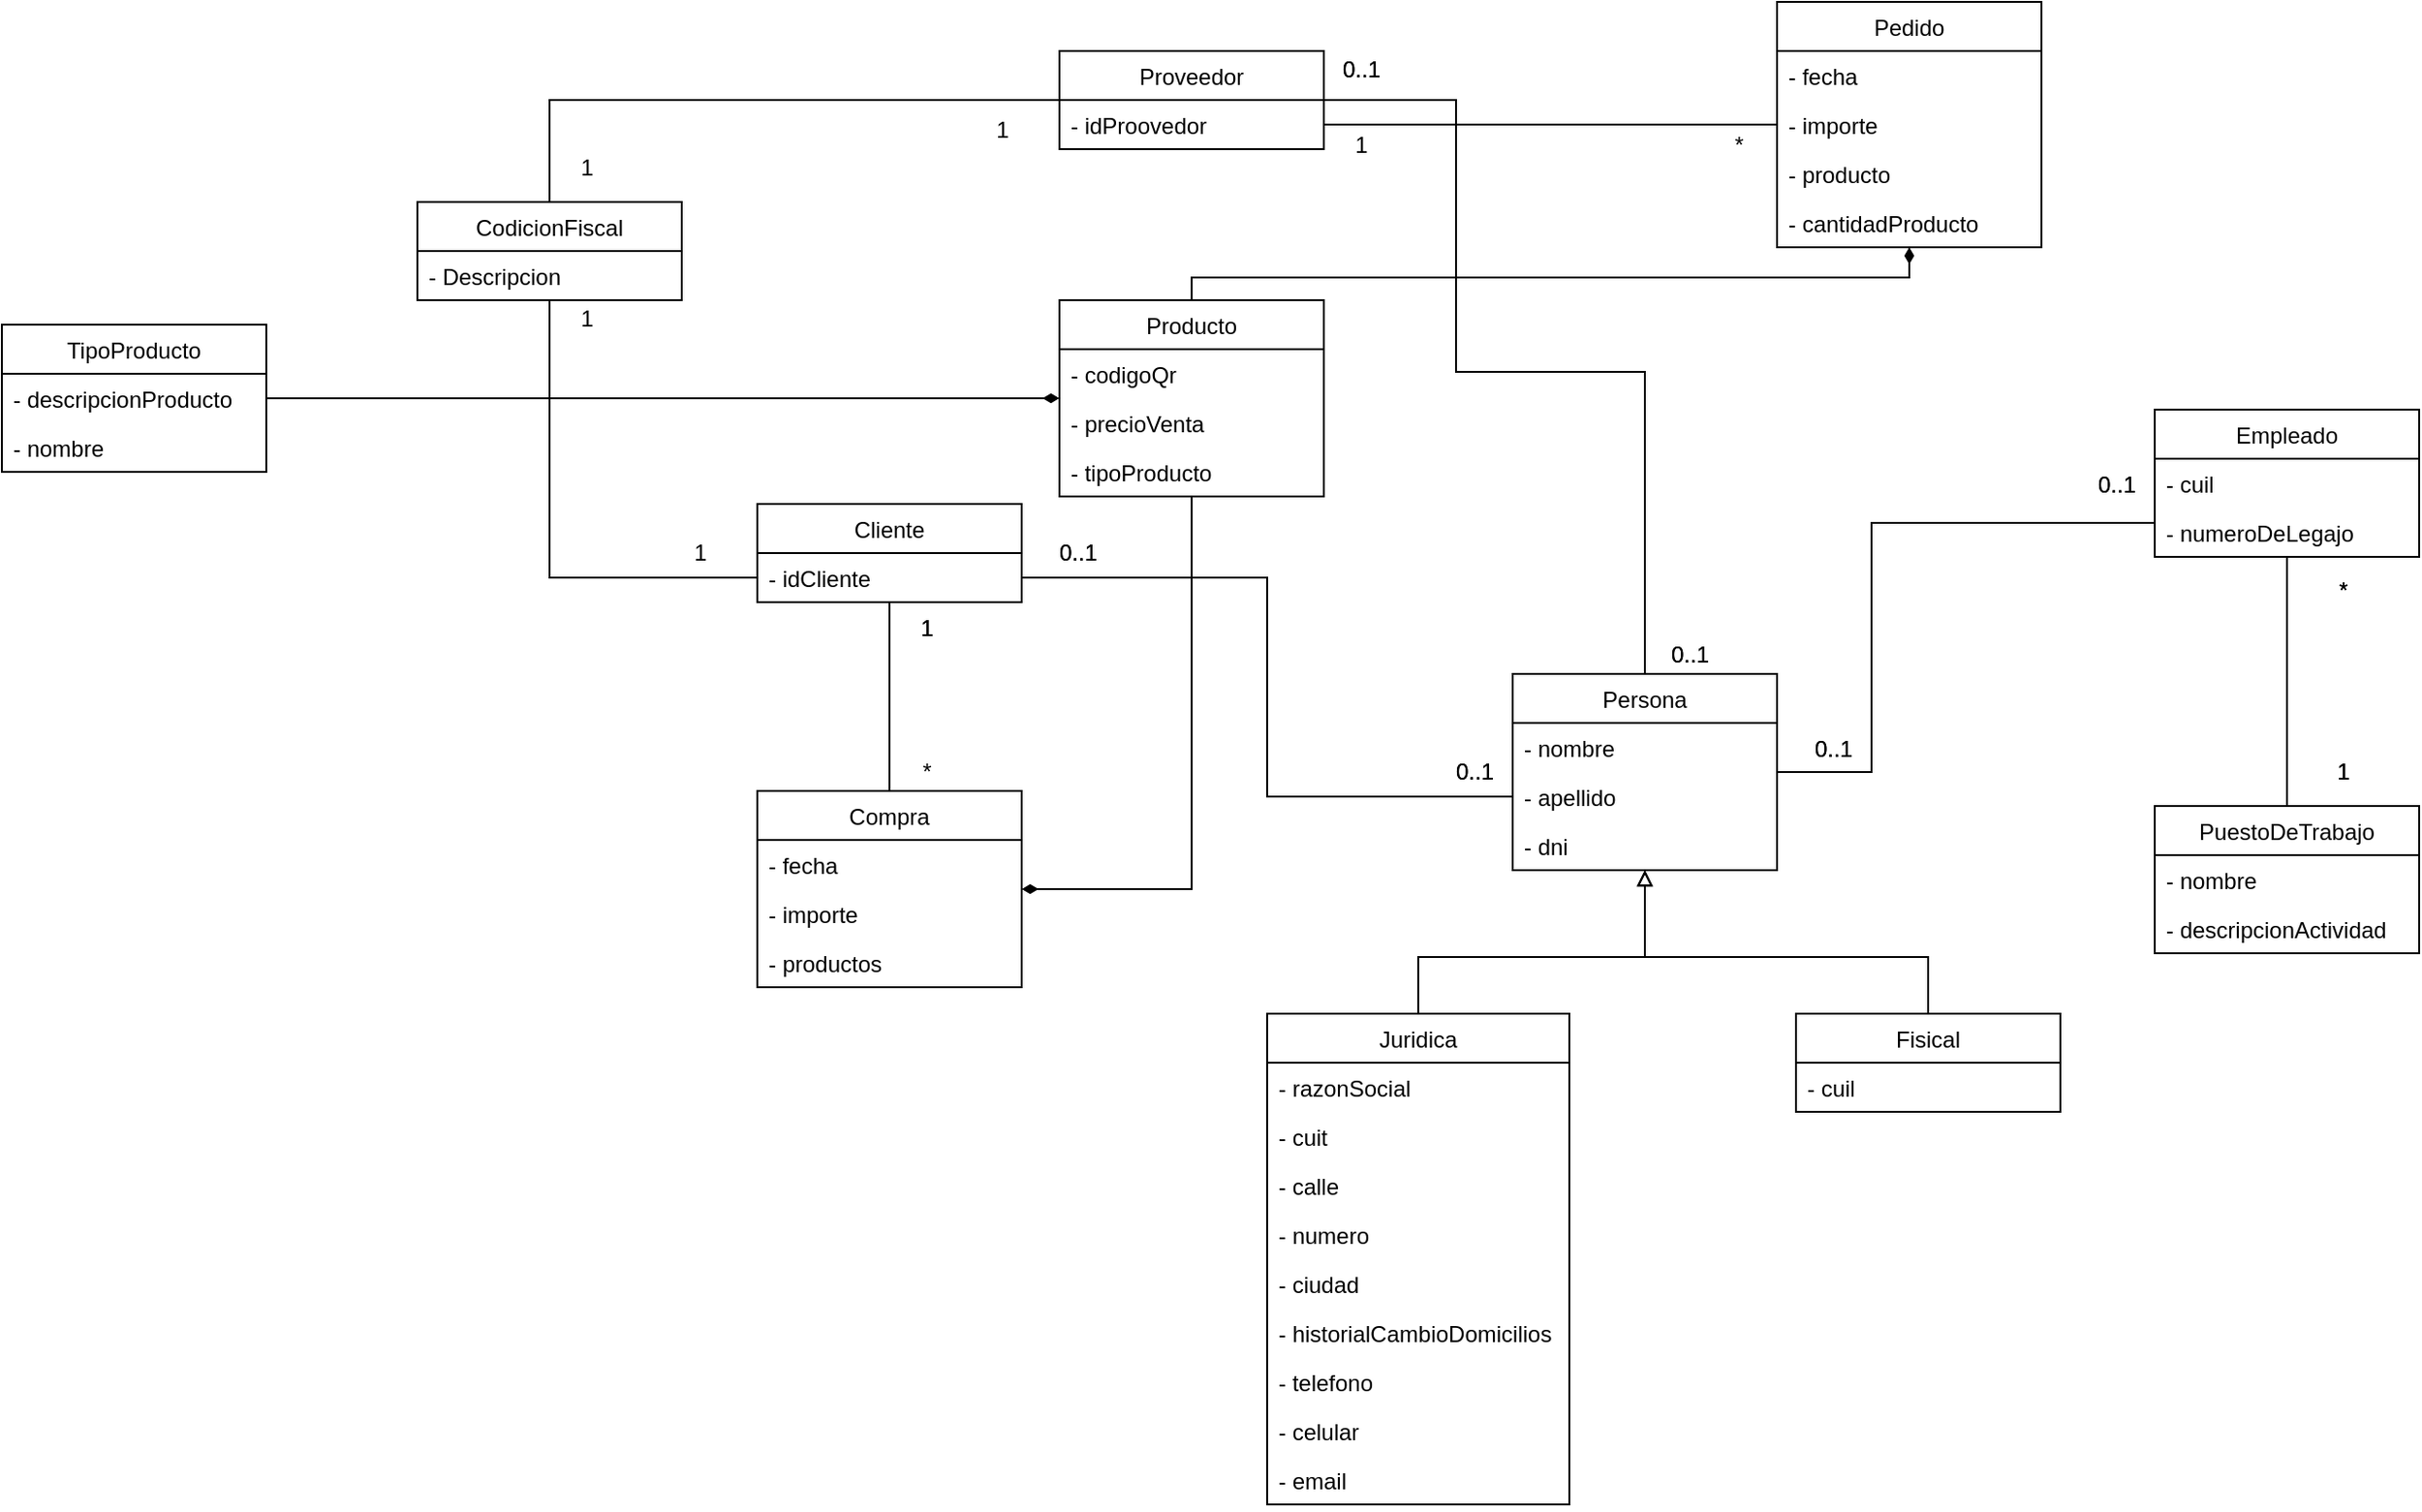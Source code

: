 <mxfile version="14.5.1" type="device"><diagram id="IwL12QVS08jd59SMkWvu" name="Página-1"><mxGraphModel dx="2105" dy="948" grid="1" gridSize="10" guides="1" tooltips="1" connect="1" arrows="1" fold="1" page="1" pageScale="1" pageWidth="827" pageHeight="1169" math="0" shadow="0"><root><mxCell id="0"/><mxCell id="1" parent="0"/><mxCell id="W6hLgV-L-6JoF9zG-lpk-43" style="edgeStyle=orthogonalEdgeStyle;rounded=0;orthogonalLoop=1;jettySize=auto;html=1;endArrow=none;endFill=0;" parent="1" source="W6hLgV-L-6JoF9zG-lpk-1" target="W6hLgV-L-6JoF9zG-lpk-9" edge="1"><mxGeometry relative="1" as="geometry"><Array as="points"><mxPoint x="490" y="412"/><mxPoint x="490" y="280"/></Array></mxGeometry></mxCell><mxCell id="W6hLgV-L-6JoF9zG-lpk-1" value="Persona" style="swimlane;fontStyle=0;childLayout=stackLayout;horizontal=1;startSize=26;fillColor=none;horizontalStack=0;resizeParent=1;resizeParentMax=0;resizeLast=0;collapsible=1;marginBottom=0;" parent="1" vertex="1"><mxGeometry x="300" y="360" width="140" height="104" as="geometry"/></mxCell><mxCell id="W6hLgV-L-6JoF9zG-lpk-23" value="- nombre" style="text;strokeColor=none;fillColor=none;align=left;verticalAlign=top;spacingLeft=4;spacingRight=4;overflow=hidden;rotatable=0;points=[[0,0.5],[1,0.5]];portConstraint=eastwest;" parent="W6hLgV-L-6JoF9zG-lpk-1" vertex="1"><mxGeometry y="26" width="140" height="26" as="geometry"/></mxCell><mxCell id="W6hLgV-L-6JoF9zG-lpk-2" value="- apellido" style="text;strokeColor=none;fillColor=none;align=left;verticalAlign=top;spacingLeft=4;spacingRight=4;overflow=hidden;rotatable=0;points=[[0,0.5],[1,0.5]];portConstraint=eastwest;" parent="W6hLgV-L-6JoF9zG-lpk-1" vertex="1"><mxGeometry y="52" width="140" height="26" as="geometry"/></mxCell><mxCell id="W6hLgV-L-6JoF9zG-lpk-24" value="- dni" style="text;strokeColor=none;fillColor=none;align=left;verticalAlign=top;spacingLeft=4;spacingRight=4;overflow=hidden;rotatable=0;points=[[0,0.5],[1,0.5]];portConstraint=eastwest;" parent="W6hLgV-L-6JoF9zG-lpk-1" vertex="1"><mxGeometry y="78" width="140" height="26" as="geometry"/></mxCell><mxCell id="W6hLgV-L-6JoF9zG-lpk-41" style="edgeStyle=orthogonalEdgeStyle;rounded=0;orthogonalLoop=1;jettySize=auto;html=1;endArrow=block;endFill=0;" parent="1" source="W6hLgV-L-6JoF9zG-lpk-5" target="W6hLgV-L-6JoF9zG-lpk-1" edge="1"><mxGeometry relative="1" as="geometry"><Array as="points"><mxPoint x="250" y="510"/><mxPoint x="370" y="510"/></Array></mxGeometry></mxCell><mxCell id="W6hLgV-L-6JoF9zG-lpk-5" value="Juridica" style="swimlane;fontStyle=0;childLayout=stackLayout;horizontal=1;startSize=26;fillColor=none;horizontalStack=0;resizeParent=1;resizeParentMax=0;resizeLast=0;collapsible=1;marginBottom=0;" parent="1" vertex="1"><mxGeometry x="170" y="540" width="160" height="260" as="geometry"/></mxCell><mxCell id="W6hLgV-L-6JoF9zG-lpk-25" value="- razonSocial" style="text;strokeColor=none;fillColor=none;align=left;verticalAlign=top;spacingLeft=4;spacingRight=4;overflow=hidden;rotatable=0;points=[[0,0.5],[1,0.5]];portConstraint=eastwest;" parent="W6hLgV-L-6JoF9zG-lpk-5" vertex="1"><mxGeometry y="26" width="160" height="26" as="geometry"/></mxCell><mxCell id="W6hLgV-L-6JoF9zG-lpk-27" value="- cuit" style="text;strokeColor=none;fillColor=none;align=left;verticalAlign=top;spacingLeft=4;spacingRight=4;overflow=hidden;rotatable=0;points=[[0,0.5],[1,0.5]];portConstraint=eastwest;" parent="W6hLgV-L-6JoF9zG-lpk-5" vertex="1"><mxGeometry y="52" width="160" height="26" as="geometry"/></mxCell><mxCell id="W6hLgV-L-6JoF9zG-lpk-26" value="- calle" style="text;strokeColor=none;fillColor=none;align=left;verticalAlign=top;spacingLeft=4;spacingRight=4;overflow=hidden;rotatable=0;points=[[0,0.5],[1,0.5]];portConstraint=eastwest;" parent="W6hLgV-L-6JoF9zG-lpk-5" vertex="1"><mxGeometry y="78" width="160" height="26" as="geometry"/></mxCell><mxCell id="W6hLgV-L-6JoF9zG-lpk-6" value="- numero" style="text;strokeColor=none;fillColor=none;align=left;verticalAlign=top;spacingLeft=4;spacingRight=4;overflow=hidden;rotatable=0;points=[[0,0.5],[1,0.5]];portConstraint=eastwest;" parent="W6hLgV-L-6JoF9zG-lpk-5" vertex="1"><mxGeometry y="104" width="160" height="26" as="geometry"/></mxCell><mxCell id="W6hLgV-L-6JoF9zG-lpk-28" value="- ciudad" style="text;strokeColor=none;fillColor=none;align=left;verticalAlign=top;spacingLeft=4;spacingRight=4;overflow=hidden;rotatable=0;points=[[0,0.5],[1,0.5]];portConstraint=eastwest;" parent="W6hLgV-L-6JoF9zG-lpk-5" vertex="1"><mxGeometry y="130" width="160" height="26" as="geometry"/></mxCell><mxCell id="W6hLgV-L-6JoF9zG-lpk-29" value="- historialCambioDomicilios" style="text;strokeColor=none;fillColor=none;align=left;verticalAlign=top;spacingLeft=4;spacingRight=4;overflow=hidden;rotatable=0;points=[[0,0.5],[1,0.5]];portConstraint=eastwest;" parent="W6hLgV-L-6JoF9zG-lpk-5" vertex="1"><mxGeometry y="156" width="160" height="26" as="geometry"/></mxCell><mxCell id="W6hLgV-L-6JoF9zG-lpk-31" value="- telefono" style="text;strokeColor=none;fillColor=none;align=left;verticalAlign=top;spacingLeft=4;spacingRight=4;overflow=hidden;rotatable=0;points=[[0,0.5],[1,0.5]];portConstraint=eastwest;" parent="W6hLgV-L-6JoF9zG-lpk-5" vertex="1"><mxGeometry y="182" width="160" height="26" as="geometry"/></mxCell><mxCell id="W6hLgV-L-6JoF9zG-lpk-32" value="- celular" style="text;strokeColor=none;fillColor=none;align=left;verticalAlign=top;spacingLeft=4;spacingRight=4;overflow=hidden;rotatable=0;points=[[0,0.5],[1,0.5]];portConstraint=eastwest;" parent="W6hLgV-L-6JoF9zG-lpk-5" vertex="1"><mxGeometry y="208" width="160" height="26" as="geometry"/></mxCell><mxCell id="W6hLgV-L-6JoF9zG-lpk-30" value="- email" style="text;strokeColor=none;fillColor=none;align=left;verticalAlign=top;spacingLeft=4;spacingRight=4;overflow=hidden;rotatable=0;points=[[0,0.5],[1,0.5]];portConstraint=eastwest;" parent="W6hLgV-L-6JoF9zG-lpk-5" vertex="1"><mxGeometry y="234" width="160" height="26" as="geometry"/></mxCell><mxCell id="W6hLgV-L-6JoF9zG-lpk-42" style="edgeStyle=orthogonalEdgeStyle;rounded=0;orthogonalLoop=1;jettySize=auto;html=1;endArrow=block;endFill=0;" parent="1" source="W6hLgV-L-6JoF9zG-lpk-7" target="W6hLgV-L-6JoF9zG-lpk-1" edge="1"><mxGeometry relative="1" as="geometry"><Array as="points"><mxPoint x="520" y="510"/><mxPoint x="370" y="510"/></Array></mxGeometry></mxCell><mxCell id="W6hLgV-L-6JoF9zG-lpk-7" value="Fisical" style="swimlane;fontStyle=0;childLayout=stackLayout;horizontal=1;startSize=26;fillColor=none;horizontalStack=0;resizeParent=1;resizeParentMax=0;resizeLast=0;collapsible=1;marginBottom=0;" parent="1" vertex="1"><mxGeometry x="450" y="540" width="140" height="52" as="geometry"/></mxCell><mxCell id="W6hLgV-L-6JoF9zG-lpk-8" value="- cuil" style="text;strokeColor=none;fillColor=none;align=left;verticalAlign=top;spacingLeft=4;spacingRight=4;overflow=hidden;rotatable=0;points=[[0,0.5],[1,0.5]];portConstraint=eastwest;" parent="W6hLgV-L-6JoF9zG-lpk-7" vertex="1"><mxGeometry y="26" width="140" height="26" as="geometry"/></mxCell><mxCell id="W6hLgV-L-6JoF9zG-lpk-9" value="Empleado" style="swimlane;fontStyle=0;childLayout=stackLayout;horizontal=1;startSize=26;fillColor=none;horizontalStack=0;resizeParent=1;resizeParentMax=0;resizeLast=0;collapsible=1;marginBottom=0;" parent="1" vertex="1"><mxGeometry x="640" y="220" width="140" height="78" as="geometry"/></mxCell><mxCell id="W6hLgV-L-6JoF9zG-lpk-33" value="- cuil" style="text;strokeColor=none;fillColor=none;align=left;verticalAlign=top;spacingLeft=4;spacingRight=4;overflow=hidden;rotatable=0;points=[[0,0.5],[1,0.5]];portConstraint=eastwest;" parent="W6hLgV-L-6JoF9zG-lpk-9" vertex="1"><mxGeometry y="26" width="140" height="26" as="geometry"/></mxCell><mxCell id="W6hLgV-L-6JoF9zG-lpk-10" value="- numeroDeLegajo" style="text;strokeColor=none;fillColor=none;align=left;verticalAlign=top;spacingLeft=4;spacingRight=4;overflow=hidden;rotatable=0;points=[[0,0.5],[1,0.5]];portConstraint=eastwest;" parent="W6hLgV-L-6JoF9zG-lpk-9" vertex="1"><mxGeometry y="52" width="140" height="26" as="geometry"/></mxCell><mxCell id="W6hLgV-L-6JoF9zG-lpk-54" style="edgeStyle=orthogonalEdgeStyle;rounded=0;orthogonalLoop=1;jettySize=auto;html=1;endArrow=none;endFill=0;" parent="1" source="W6hLgV-L-6JoF9zG-lpk-11" target="W6hLgV-L-6JoF9zG-lpk-17" edge="1"><mxGeometry relative="1" as="geometry"/></mxCell><mxCell id="W6hLgV-L-6JoF9zG-lpk-11" value="Cliente" style="swimlane;fontStyle=0;childLayout=stackLayout;horizontal=1;startSize=26;fillColor=none;horizontalStack=0;resizeParent=1;resizeParentMax=0;resizeLast=0;collapsible=1;marginBottom=0;" parent="1" vertex="1"><mxGeometry x="-100" y="270" width="140" height="52" as="geometry"/></mxCell><mxCell id="W6hLgV-L-6JoF9zG-lpk-12" value="- idCliente" style="text;strokeColor=none;fillColor=none;align=left;verticalAlign=top;spacingLeft=4;spacingRight=4;overflow=hidden;rotatable=0;points=[[0,0.5],[1,0.5]];portConstraint=eastwest;" parent="W6hLgV-L-6JoF9zG-lpk-11" vertex="1"><mxGeometry y="26" width="140" height="26" as="geometry"/></mxCell><mxCell id="W6hLgV-L-6JoF9zG-lpk-44" style="edgeStyle=orthogonalEdgeStyle;rounded=0;orthogonalLoop=1;jettySize=auto;html=1;endArrow=none;endFill=0;" parent="1" source="W6hLgV-L-6JoF9zG-lpk-13" target="W6hLgV-L-6JoF9zG-lpk-1" edge="1"><mxGeometry relative="1" as="geometry"><Array as="points"><mxPoint x="270" y="56"/><mxPoint x="270" y="200"/><mxPoint x="370" y="200"/></Array></mxGeometry></mxCell><mxCell id="W6hLgV-L-6JoF9zG-lpk-13" value="Proveedor" style="swimlane;fontStyle=0;childLayout=stackLayout;horizontal=1;startSize=26;fillColor=none;horizontalStack=0;resizeParent=1;resizeParentMax=0;resizeLast=0;collapsible=1;marginBottom=0;" parent="1" vertex="1"><mxGeometry x="60" y="30" width="140" height="52" as="geometry"/></mxCell><mxCell id="W6hLgV-L-6JoF9zG-lpk-14" value="- idProovedor" style="text;strokeColor=none;fillColor=none;align=left;verticalAlign=top;spacingLeft=4;spacingRight=4;overflow=hidden;rotatable=0;points=[[0,0.5],[1,0.5]];portConstraint=eastwest;" parent="W6hLgV-L-6JoF9zG-lpk-13" vertex="1"><mxGeometry y="26" width="140" height="26" as="geometry"/></mxCell><mxCell id="W6hLgV-L-6JoF9zG-lpk-17" value="Compra" style="swimlane;fontStyle=0;childLayout=stackLayout;horizontal=1;startSize=26;fillColor=none;horizontalStack=0;resizeParent=1;resizeParentMax=0;resizeLast=0;collapsible=1;marginBottom=0;" parent="1" vertex="1"><mxGeometry x="-100" y="422" width="140" height="104" as="geometry"/></mxCell><mxCell id="W6hLgV-L-6JoF9zG-lpk-36" value="- fecha" style="text;strokeColor=none;fillColor=none;align=left;verticalAlign=top;spacingLeft=4;spacingRight=4;overflow=hidden;rotatable=0;points=[[0,0.5],[1,0.5]];portConstraint=eastwest;" parent="W6hLgV-L-6JoF9zG-lpk-17" vertex="1"><mxGeometry y="26" width="140" height="26" as="geometry"/></mxCell><mxCell id="W6hLgV-L-6JoF9zG-lpk-18" value="- importe" style="text;strokeColor=none;fillColor=none;align=left;verticalAlign=top;spacingLeft=4;spacingRight=4;overflow=hidden;rotatable=0;points=[[0,0.5],[1,0.5]];portConstraint=eastwest;" parent="W6hLgV-L-6JoF9zG-lpk-17" vertex="1"><mxGeometry y="52" width="140" height="26" as="geometry"/></mxCell><mxCell id="W6hLgV-L-6JoF9zG-lpk-37" value="- productos" style="text;strokeColor=none;fillColor=none;align=left;verticalAlign=top;spacingLeft=4;spacingRight=4;overflow=hidden;rotatable=0;points=[[0,0.5],[1,0.5]];portConstraint=eastwest;" parent="W6hLgV-L-6JoF9zG-lpk-17" vertex="1"><mxGeometry y="78" width="140" height="26" as="geometry"/></mxCell><mxCell id="W6hLgV-L-6JoF9zG-lpk-55" style="edgeStyle=orthogonalEdgeStyle;rounded=0;orthogonalLoop=1;jettySize=auto;html=1;endArrow=none;endFill=0;" parent="1" source="W6hLgV-L-6JoF9zG-lpk-19" target="W6hLgV-L-6JoF9zG-lpk-9" edge="1"><mxGeometry relative="1" as="geometry"/></mxCell><mxCell id="W6hLgV-L-6JoF9zG-lpk-19" value="PuestoDeTrabajo" style="swimlane;fontStyle=0;childLayout=stackLayout;horizontal=1;startSize=26;fillColor=none;horizontalStack=0;resizeParent=1;resizeParentMax=0;resizeLast=0;collapsible=1;marginBottom=0;" parent="1" vertex="1"><mxGeometry x="640" y="430" width="140" height="78" as="geometry"/></mxCell><mxCell id="W6hLgV-L-6JoF9zG-lpk-20" value="- nombre" style="text;strokeColor=none;fillColor=none;align=left;verticalAlign=top;spacingLeft=4;spacingRight=4;overflow=hidden;rotatable=0;points=[[0,0.5],[1,0.5]];portConstraint=eastwest;" parent="W6hLgV-L-6JoF9zG-lpk-19" vertex="1"><mxGeometry y="26" width="140" height="26" as="geometry"/></mxCell><mxCell id="W6hLgV-L-6JoF9zG-lpk-40" value="- descripcionActividad" style="text;strokeColor=none;fillColor=none;align=left;verticalAlign=top;spacingLeft=4;spacingRight=4;overflow=hidden;rotatable=0;points=[[0,0.5],[1,0.5]];portConstraint=eastwest;" parent="W6hLgV-L-6JoF9zG-lpk-19" vertex="1"><mxGeometry y="52" width="140" height="26" as="geometry"/></mxCell><mxCell id="W6hLgV-L-6JoF9zG-lpk-73" style="edgeStyle=orthogonalEdgeStyle;rounded=0;orthogonalLoop=1;jettySize=auto;html=1;endArrow=diamondThin;endFill=1;" parent="1" source="W6hLgV-L-6JoF9zG-lpk-21" target="W6hLgV-L-6JoF9zG-lpk-17" edge="1"><mxGeometry relative="1" as="geometry"><Array as="points"><mxPoint x="130" y="474"/></Array></mxGeometry></mxCell><mxCell id="u7sXsDQFsxbjEtzwR_AZ-1" style="edgeStyle=orthogonalEdgeStyle;rounded=0;orthogonalLoop=1;jettySize=auto;html=1;endArrow=diamondThin;endFill=1;" edge="1" parent="1" source="W6hLgV-L-6JoF9zG-lpk-21" target="xwClRAqiOv0_xJsYIqqF-4"><mxGeometry relative="1" as="geometry"><Array as="points"><mxPoint x="130" y="150"/><mxPoint x="510" y="150"/></Array></mxGeometry></mxCell><mxCell id="W6hLgV-L-6JoF9zG-lpk-21" value="Producto" style="swimlane;fontStyle=0;childLayout=stackLayout;horizontal=1;startSize=26;fillColor=none;horizontalStack=0;resizeParent=1;resizeParentMax=0;resizeLast=0;collapsible=1;marginBottom=0;" parent="1" vertex="1"><mxGeometry x="60" y="162" width="140" height="104" as="geometry"/></mxCell><mxCell id="W6hLgV-L-6JoF9zG-lpk-68" value="- codigoQr" style="text;strokeColor=none;fillColor=none;align=left;verticalAlign=top;spacingLeft=4;spacingRight=4;overflow=hidden;rotatable=0;points=[[0,0.5],[1,0.5]];portConstraint=eastwest;" parent="W6hLgV-L-6JoF9zG-lpk-21" vertex="1"><mxGeometry y="26" width="140" height="26" as="geometry"/></mxCell><mxCell id="W6hLgV-L-6JoF9zG-lpk-67" value="- precioVenta" style="text;strokeColor=none;fillColor=none;align=left;verticalAlign=top;spacingLeft=4;spacingRight=4;overflow=hidden;rotatable=0;points=[[0,0.5],[1,0.5]];portConstraint=eastwest;" parent="W6hLgV-L-6JoF9zG-lpk-21" vertex="1"><mxGeometry y="52" width="140" height="26" as="geometry"/></mxCell><mxCell id="W6hLgV-L-6JoF9zG-lpk-22" value="- tipoProducto" style="text;strokeColor=none;fillColor=none;align=left;verticalAlign=top;spacingLeft=4;spacingRight=4;overflow=hidden;rotatable=0;points=[[0,0.5],[1,0.5]];portConstraint=eastwest;" parent="W6hLgV-L-6JoF9zG-lpk-21" vertex="1"><mxGeometry y="78" width="140" height="26" as="geometry"/></mxCell><mxCell id="W6hLgV-L-6JoF9zG-lpk-75" style="edgeStyle=orthogonalEdgeStyle;rounded=0;orthogonalLoop=1;jettySize=auto;html=1;endArrow=none;endFill=0;" parent="1" source="W6hLgV-L-6JoF9zG-lpk-34" target="W6hLgV-L-6JoF9zG-lpk-13" edge="1"><mxGeometry relative="1" as="geometry"><Array as="points"><mxPoint x="-210" y="56"/></Array></mxGeometry></mxCell><mxCell id="W6hLgV-L-6JoF9zG-lpk-34" value="CodicionFiscal" style="swimlane;fontStyle=0;childLayout=stackLayout;horizontal=1;startSize=26;fillColor=none;horizontalStack=0;resizeParent=1;resizeParentMax=0;resizeLast=0;collapsible=1;marginBottom=0;" parent="1" vertex="1"><mxGeometry x="-280" y="110" width="140" height="52" as="geometry"/></mxCell><mxCell id="W6hLgV-L-6JoF9zG-lpk-35" value="- Descripcion" style="text;strokeColor=none;fillColor=none;align=left;verticalAlign=top;spacingLeft=4;spacingRight=4;overflow=hidden;rotatable=0;points=[[0,0.5],[1,0.5]];portConstraint=eastwest;" parent="W6hLgV-L-6JoF9zG-lpk-34" vertex="1"><mxGeometry y="26" width="140" height="26" as="geometry"/></mxCell><mxCell id="W6hLgV-L-6JoF9zG-lpk-45" style="edgeStyle=orthogonalEdgeStyle;rounded=0;orthogonalLoop=1;jettySize=auto;html=1;entryX=0;entryY=0.5;entryDx=0;entryDy=0;endArrow=none;endFill=0;" parent="1" source="W6hLgV-L-6JoF9zG-lpk-12" target="W6hLgV-L-6JoF9zG-lpk-2" edge="1"><mxGeometry relative="1" as="geometry"/></mxCell><mxCell id="u7sXsDQFsxbjEtzwR_AZ-3" style="edgeStyle=orthogonalEdgeStyle;rounded=0;orthogonalLoop=1;jettySize=auto;html=1;endArrow=diamondThin;endFill=1;" edge="1" parent="1" source="W6hLgV-L-6JoF9zG-lpk-48" target="W6hLgV-L-6JoF9zG-lpk-21"><mxGeometry relative="1" as="geometry"/></mxCell><mxCell id="W6hLgV-L-6JoF9zG-lpk-48" value="TipoProducto" style="swimlane;fontStyle=0;childLayout=stackLayout;horizontal=1;startSize=26;fillColor=none;horizontalStack=0;resizeParent=1;resizeParentMax=0;resizeLast=0;collapsible=1;marginBottom=0;" parent="1" vertex="1"><mxGeometry x="-500" y="175" width="140" height="78" as="geometry"/></mxCell><mxCell id="W6hLgV-L-6JoF9zG-lpk-47" value="- descripcionProducto" style="text;strokeColor=none;fillColor=none;align=left;verticalAlign=top;spacingLeft=4;spacingRight=4;overflow=hidden;rotatable=0;points=[[0,0.5],[1,0.5]];portConstraint=eastwest;" parent="W6hLgV-L-6JoF9zG-lpk-48" vertex="1"><mxGeometry y="26" width="140" height="26" as="geometry"/></mxCell><mxCell id="W6hLgV-L-6JoF9zG-lpk-49" value="- nombre" style="text;strokeColor=none;fillColor=none;align=left;verticalAlign=top;spacingLeft=4;spacingRight=4;overflow=hidden;rotatable=0;points=[[0,0.5],[1,0.5]];portConstraint=eastwest;" parent="W6hLgV-L-6JoF9zG-lpk-48" vertex="1"><mxGeometry y="52" width="140" height="26" as="geometry"/></mxCell><mxCell id="W6hLgV-L-6JoF9zG-lpk-52" style="edgeStyle=orthogonalEdgeStyle;rounded=0;orthogonalLoop=1;jettySize=auto;html=1;endArrow=none;endFill=0;" parent="1" source="W6hLgV-L-6JoF9zG-lpk-14" target="xwClRAqiOv0_xJsYIqqF-4" edge="1"><mxGeometry relative="1" as="geometry"><mxPoint x="440" y="69" as="targetPoint"/></mxGeometry></mxCell><mxCell id="W6hLgV-L-6JoF9zG-lpk-56" value="0..1" style="text;html=1;strokeColor=none;fillColor=none;align=center;verticalAlign=middle;whiteSpace=wrap;rounded=0;" parent="1" vertex="1"><mxGeometry x="260" y="402" width="40" height="20" as="geometry"/></mxCell><mxCell id="W6hLgV-L-6JoF9zG-lpk-57" value="0..1" style="text;html=1;strokeColor=none;fillColor=none;align=center;verticalAlign=middle;whiteSpace=wrap;rounded=0;" parent="1" vertex="1"><mxGeometry x="50" y="286" width="40" height="20" as="geometry"/></mxCell><mxCell id="W6hLgV-L-6JoF9zG-lpk-58" value="0..1" style="text;html=1;strokeColor=none;fillColor=none;align=center;verticalAlign=middle;whiteSpace=wrap;rounded=0;" parent="1" vertex="1"><mxGeometry x="450" y="390" width="40" height="20" as="geometry"/></mxCell><mxCell id="W6hLgV-L-6JoF9zG-lpk-59" value="0..1" style="text;html=1;strokeColor=none;fillColor=none;align=center;verticalAlign=middle;whiteSpace=wrap;rounded=0;" parent="1" vertex="1"><mxGeometry x="374" y="340" width="40" height="20" as="geometry"/></mxCell><mxCell id="W6hLgV-L-6JoF9zG-lpk-60" value="0..1" style="text;html=1;strokeColor=none;fillColor=none;align=center;verticalAlign=middle;whiteSpace=wrap;rounded=0;" parent="1" vertex="1"><mxGeometry x="200" y="30" width="40" height="20" as="geometry"/></mxCell><mxCell id="W6hLgV-L-6JoF9zG-lpk-61" value="0..1" style="text;html=1;strokeColor=none;fillColor=none;align=center;verticalAlign=middle;whiteSpace=wrap;rounded=0;" parent="1" vertex="1"><mxGeometry x="600" y="250" width="40" height="20" as="geometry"/></mxCell><mxCell id="W6hLgV-L-6JoF9zG-lpk-62" value="*" style="text;html=1;strokeColor=none;fillColor=none;align=center;verticalAlign=middle;whiteSpace=wrap;rounded=0;" parent="1" vertex="1"><mxGeometry x="720" y="306" width="40" height="20" as="geometry"/></mxCell><mxCell id="W6hLgV-L-6JoF9zG-lpk-64" value="1" style="text;html=1;strokeColor=none;fillColor=none;align=center;verticalAlign=middle;whiteSpace=wrap;rounded=0;" parent="1" vertex="1"><mxGeometry x="720" y="402" width="40" height="20" as="geometry"/></mxCell><mxCell id="W6hLgV-L-6JoF9zG-lpk-65" value="1" style="text;html=1;strokeColor=none;fillColor=none;align=center;verticalAlign=middle;whiteSpace=wrap;rounded=0;" parent="1" vertex="1"><mxGeometry x="-30" y="326" width="40" height="20" as="geometry"/></mxCell><mxCell id="W6hLgV-L-6JoF9zG-lpk-66" value="*" style="text;html=1;strokeColor=none;fillColor=none;align=center;verticalAlign=middle;whiteSpace=wrap;rounded=0;" parent="1" vertex="1"><mxGeometry x="-30" y="402" width="40" height="20" as="geometry"/></mxCell><mxCell id="W6hLgV-L-6JoF9zG-lpk-76" style="edgeStyle=orthogonalEdgeStyle;rounded=0;orthogonalLoop=1;jettySize=auto;html=1;endArrow=none;endFill=0;" parent="1" source="W6hLgV-L-6JoF9zG-lpk-12" target="W6hLgV-L-6JoF9zG-lpk-34" edge="1"><mxGeometry relative="1" as="geometry"/></mxCell><mxCell id="Tb-e6MTbZgWlw3kXRK_5-1" value="1" style="text;html=1;strokeColor=none;fillColor=none;align=center;verticalAlign=middle;whiteSpace=wrap;rounded=0;" parent="1" vertex="1"><mxGeometry x="-150" y="286" width="40" height="20" as="geometry"/></mxCell><mxCell id="Tb-e6MTbZgWlw3kXRK_5-2" value="1" style="text;html=1;strokeColor=none;fillColor=none;align=center;verticalAlign=middle;whiteSpace=wrap;rounded=0;" parent="1" vertex="1"><mxGeometry x="-210" y="162" width="40" height="20" as="geometry"/></mxCell><mxCell id="Tb-e6MTbZgWlw3kXRK_5-3" value="1" style="text;html=1;strokeColor=none;fillColor=none;align=center;verticalAlign=middle;whiteSpace=wrap;rounded=0;" parent="1" vertex="1"><mxGeometry x="-210" y="82" width="40" height="20" as="geometry"/></mxCell><mxCell id="Tb-e6MTbZgWlw3kXRK_5-4" value="1" style="text;html=1;strokeColor=none;fillColor=none;align=center;verticalAlign=middle;whiteSpace=wrap;rounded=0;" parent="1" vertex="1"><mxGeometry x="10" y="62" width="40" height="20" as="geometry"/></mxCell><mxCell id="Tb-e6MTbZgWlw3kXRK_5-61" value="0..1" style="text;html=1;strokeColor=none;fillColor=none;align=center;verticalAlign=middle;whiteSpace=wrap;rounded=0;" parent="1" vertex="1"><mxGeometry x="260" y="402" width="40" height="20" as="geometry"/></mxCell><mxCell id="Tb-e6MTbZgWlw3kXRK_5-62" value="0..1" style="text;html=1;strokeColor=none;fillColor=none;align=center;verticalAlign=middle;whiteSpace=wrap;rounded=0;" parent="1" vertex="1"><mxGeometry x="50" y="286" width="40" height="20" as="geometry"/></mxCell><mxCell id="Tb-e6MTbZgWlw3kXRK_5-63" value="0..1" style="text;html=1;strokeColor=none;fillColor=none;align=center;verticalAlign=middle;whiteSpace=wrap;rounded=0;" parent="1" vertex="1"><mxGeometry x="450" y="390" width="40" height="20" as="geometry"/></mxCell><mxCell id="Tb-e6MTbZgWlw3kXRK_5-64" value="0..1" style="text;html=1;strokeColor=none;fillColor=none;align=center;verticalAlign=middle;whiteSpace=wrap;rounded=0;" parent="1" vertex="1"><mxGeometry x="374" y="340" width="40" height="20" as="geometry"/></mxCell><mxCell id="Tb-e6MTbZgWlw3kXRK_5-65" value="0..1" style="text;html=1;strokeColor=none;fillColor=none;align=center;verticalAlign=middle;whiteSpace=wrap;rounded=0;" parent="1" vertex="1"><mxGeometry x="200" y="30" width="40" height="20" as="geometry"/></mxCell><mxCell id="Tb-e6MTbZgWlw3kXRK_5-66" value="0..1" style="text;html=1;strokeColor=none;fillColor=none;align=center;verticalAlign=middle;whiteSpace=wrap;rounded=0;" parent="1" vertex="1"><mxGeometry x="600" y="250" width="40" height="20" as="geometry"/></mxCell><mxCell id="Tb-e6MTbZgWlw3kXRK_5-67" value="*" style="text;html=1;strokeColor=none;fillColor=none;align=center;verticalAlign=middle;whiteSpace=wrap;rounded=0;" parent="1" vertex="1"><mxGeometry x="720" y="306" width="40" height="20" as="geometry"/></mxCell><mxCell id="Tb-e6MTbZgWlw3kXRK_5-68" value="1" style="text;html=1;strokeColor=none;fillColor=none;align=center;verticalAlign=middle;whiteSpace=wrap;rounded=0;" parent="1" vertex="1"><mxGeometry x="720" y="402" width="40" height="20" as="geometry"/></mxCell><mxCell id="Tb-e6MTbZgWlw3kXRK_5-69" value="1" style="text;html=1;strokeColor=none;fillColor=none;align=center;verticalAlign=middle;whiteSpace=wrap;rounded=0;" parent="1" vertex="1"><mxGeometry x="-30" y="326" width="40" height="20" as="geometry"/></mxCell><mxCell id="xwClRAqiOv0_xJsYIqqF-4" value="Pedido" style="swimlane;fontStyle=0;childLayout=stackLayout;horizontal=1;startSize=26;fillColor=none;horizontalStack=0;resizeParent=1;resizeParentMax=0;resizeLast=0;collapsible=1;marginBottom=0;" parent="1" vertex="1"><mxGeometry x="440" y="4" width="140" height="130" as="geometry"/></mxCell><mxCell id="xwClRAqiOv0_xJsYIqqF-5" value="- fecha" style="text;strokeColor=none;fillColor=none;align=left;verticalAlign=top;spacingLeft=4;spacingRight=4;overflow=hidden;rotatable=0;points=[[0,0.5],[1,0.5]];portConstraint=eastwest;" parent="xwClRAqiOv0_xJsYIqqF-4" vertex="1"><mxGeometry y="26" width="140" height="26" as="geometry"/></mxCell><mxCell id="xwClRAqiOv0_xJsYIqqF-6" value="- importe" style="text;strokeColor=none;fillColor=none;align=left;verticalAlign=top;spacingLeft=4;spacingRight=4;overflow=hidden;rotatable=0;points=[[0,0.5],[1,0.5]];portConstraint=eastwest;" parent="xwClRAqiOv0_xJsYIqqF-4" vertex="1"><mxGeometry y="52" width="140" height="26" as="geometry"/></mxCell><mxCell id="u7sXsDQFsxbjEtzwR_AZ-2" value="- producto" style="text;strokeColor=none;fillColor=none;align=left;verticalAlign=top;spacingLeft=4;spacingRight=4;overflow=hidden;rotatable=0;points=[[0,0.5],[1,0.5]];portConstraint=eastwest;" vertex="1" parent="xwClRAqiOv0_xJsYIqqF-4"><mxGeometry y="78" width="140" height="26" as="geometry"/></mxCell><mxCell id="xwClRAqiOv0_xJsYIqqF-8" value="- cantidadProducto" style="text;strokeColor=none;fillColor=none;align=left;verticalAlign=top;spacingLeft=4;spacingRight=4;overflow=hidden;rotatable=0;points=[[0,0.5],[1,0.5]];portConstraint=eastwest;" parent="xwClRAqiOv0_xJsYIqqF-4" vertex="1"><mxGeometry y="104" width="140" height="26" as="geometry"/></mxCell><mxCell id="xwClRAqiOv0_xJsYIqqF-10" value="1" style="text;html=1;strokeColor=none;fillColor=none;align=center;verticalAlign=middle;whiteSpace=wrap;rounded=0;" parent="1" vertex="1"><mxGeometry x="200" y="70" width="40" height="20" as="geometry"/></mxCell><mxCell id="xwClRAqiOv0_xJsYIqqF-11" value="*" style="text;html=1;strokeColor=none;fillColor=none;align=center;verticalAlign=middle;whiteSpace=wrap;rounded=0;" parent="1" vertex="1"><mxGeometry x="400" y="70" width="40" height="20" as="geometry"/></mxCell></root></mxGraphModel></diagram></mxfile>